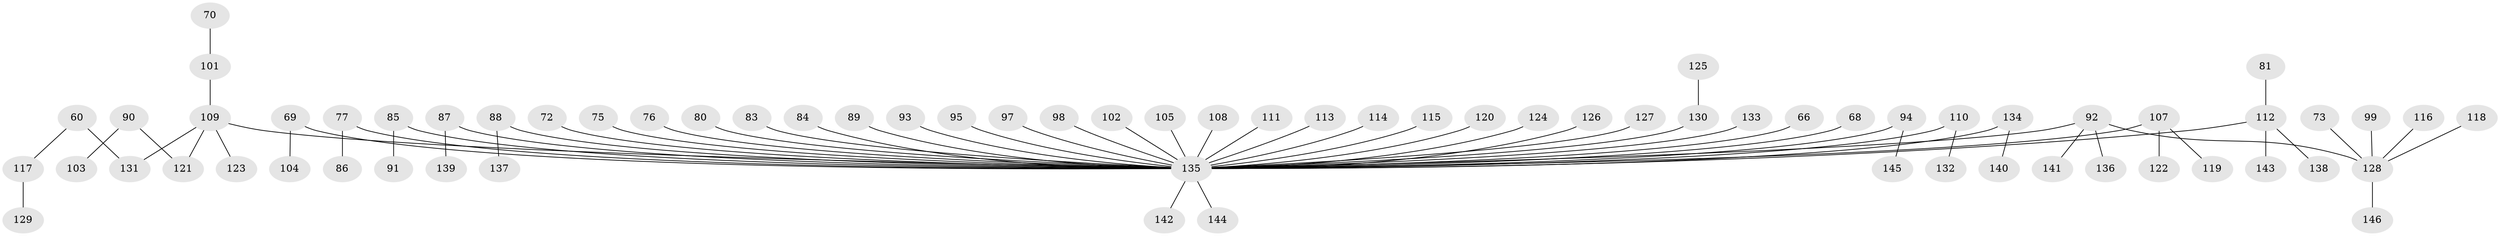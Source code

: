 // original degree distribution, {9: 0.00684931506849315, 6: 0.02054794520547945, 4: 0.02054794520547945, 2: 0.273972602739726, 11: 0.00684931506849315, 5: 0.0273972602739726, 3: 0.15753424657534246, 1: 0.4863013698630137}
// Generated by graph-tools (version 1.1) at 2025/53/03/09/25 04:53:00]
// undirected, 73 vertices, 72 edges
graph export_dot {
graph [start="1"]
  node [color=gray90,style=filled];
  60;
  66;
  68;
  69;
  70;
  72;
  73;
  75;
  76;
  77 [super="+62"];
  80;
  81;
  83;
  84;
  85;
  86;
  87;
  88;
  89;
  90;
  91;
  92 [super="+27+30+45"];
  93;
  94;
  95;
  97;
  98;
  99;
  101 [super="+48"];
  102;
  103;
  104;
  105;
  107 [super="+78"];
  108;
  109 [super="+18"];
  110;
  111;
  112 [super="+38"];
  113;
  114;
  115;
  116;
  117;
  118;
  119;
  120;
  121 [super="+55"];
  122;
  123;
  124;
  125;
  126;
  127;
  128 [super="+54+71"];
  129;
  130 [super="+96"];
  131 [super="+50"];
  132;
  133;
  134;
  135 [super="+41+17+23+15+106+49+37+25+39+52+67+79+46+63+33+56+61+82+65+100+44+58+59+43"];
  136;
  137;
  138;
  139;
  140;
  141;
  142;
  143;
  144;
  145;
  146;
  60 -- 117;
  60 -- 131;
  66 -- 135;
  68 -- 135;
  69 -- 104;
  69 -- 135;
  70 -- 101;
  72 -- 135;
  73 -- 128;
  75 -- 135;
  76 -- 135;
  77 -- 86;
  77 -- 135;
  80 -- 135;
  81 -- 112;
  83 -- 135;
  84 -- 135;
  85 -- 91;
  85 -- 135;
  87 -- 139;
  87 -- 135;
  88 -- 137;
  88 -- 135;
  89 -- 135;
  90 -- 103;
  90 -- 121;
  92 -- 136;
  92 -- 128;
  92 -- 135;
  92 -- 141;
  93 -- 135;
  94 -- 145;
  94 -- 135;
  95 -- 135;
  97 -- 135;
  98 -- 135;
  99 -- 128;
  101 -- 109;
  102 -- 135;
  105 -- 135;
  107 -- 122;
  107 -- 119;
  107 -- 135;
  108 -- 135;
  109 -- 123;
  109 -- 135;
  109 -- 131;
  109 -- 121;
  110 -- 132;
  110 -- 135;
  111 -- 135;
  112 -- 135;
  112 -- 138;
  112 -- 143;
  113 -- 135;
  114 -- 135;
  115 -- 135;
  116 -- 128;
  117 -- 129;
  118 -- 128;
  120 -- 135;
  124 -- 135;
  125 -- 130;
  126 -- 135;
  127 -- 135;
  128 -- 146;
  130 -- 135;
  133 -- 135;
  134 -- 140;
  134 -- 135;
  135 -- 144;
  135 -- 142;
}

